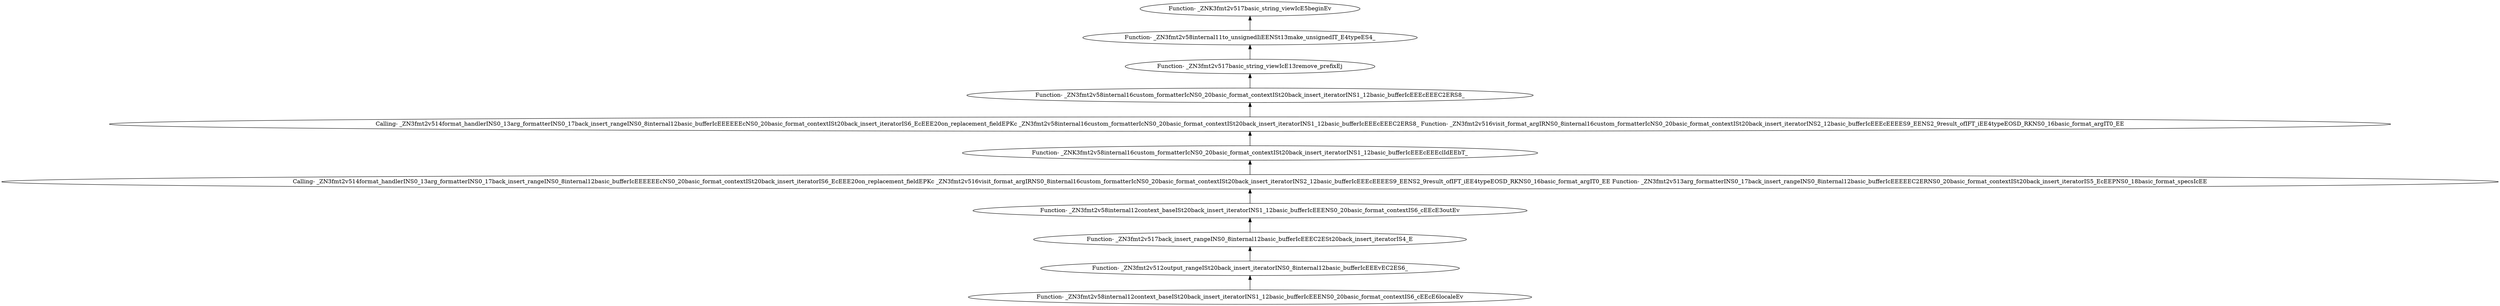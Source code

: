 digraph {
	"Function- _ZN3fmt2v58internal12context_baseISt20back_insert_iteratorINS1_12basic_bufferIcEEENS0_20basic_format_contextIS6_cEEcE6localeEv"
	"Function- _ZN3fmt2v512output_rangeISt20back_insert_iteratorINS0_8internal12basic_bufferIcEEEvEC2ES6_"
	"Function- _ZN3fmt2v512output_rangeISt20back_insert_iteratorINS0_8internal12basic_bufferIcEEEvEC2ES6_" -> "Function- _ZN3fmt2v58internal12context_baseISt20back_insert_iteratorINS1_12basic_bufferIcEEENS0_20basic_format_contextIS6_cEEcE6localeEv" [dir=back]
	"Function- _ZN3fmt2v517back_insert_rangeINS0_8internal12basic_bufferIcEEEC2ESt20back_insert_iteratorIS4_E"
	"Function- _ZN3fmt2v517back_insert_rangeINS0_8internal12basic_bufferIcEEEC2ESt20back_insert_iteratorIS4_E" -> "Function- _ZN3fmt2v512output_rangeISt20back_insert_iteratorINS0_8internal12basic_bufferIcEEEvEC2ES6_" [dir=back]
	"Function- _ZN3fmt2v58internal12context_baseISt20back_insert_iteratorINS1_12basic_bufferIcEEENS0_20basic_format_contextIS6_cEEcE3outEv"
	"Function- _ZN3fmt2v58internal12context_baseISt20back_insert_iteratorINS1_12basic_bufferIcEEENS0_20basic_format_contextIS6_cEEcE3outEv" -> "Function- _ZN3fmt2v517back_insert_rangeINS0_8internal12basic_bufferIcEEEC2ESt20back_insert_iteratorIS4_E" [dir=back]
	"Calling- _ZN3fmt2v514format_handlerINS0_13arg_formatterINS0_17back_insert_rangeINS0_8internal12basic_bufferIcEEEEEEcNS0_20basic_format_contextISt20back_insert_iteratorIS6_EcEEE20on_replacement_fieldEPKc _ZN3fmt2v516visit_format_argIRNS0_8internal16custom_formatterIcNS0_20basic_format_contextISt20back_insert_iteratorINS2_12basic_bufferIcEEEcEEEES9_EENS2_9result_ofIFT_iEE4typeEOSD_RKNS0_16basic_format_argIT0_EE Function- _ZN3fmt2v513arg_formatterINS0_17back_insert_rangeINS0_8internal12basic_bufferIcEEEEEC2ERNS0_20basic_format_contextISt20back_insert_iteratorIS5_EcEEPNS0_18basic_format_specsIcEE"
	"Calling- _ZN3fmt2v514format_handlerINS0_13arg_formatterINS0_17back_insert_rangeINS0_8internal12basic_bufferIcEEEEEEcNS0_20basic_format_contextISt20back_insert_iteratorIS6_EcEEE20on_replacement_fieldEPKc _ZN3fmt2v516visit_format_argIRNS0_8internal16custom_formatterIcNS0_20basic_format_contextISt20back_insert_iteratorINS2_12basic_bufferIcEEEcEEEES9_EENS2_9result_ofIFT_iEE4typeEOSD_RKNS0_16basic_format_argIT0_EE Function- _ZN3fmt2v513arg_formatterINS0_17back_insert_rangeINS0_8internal12basic_bufferIcEEEEEC2ERNS0_20basic_format_contextISt20back_insert_iteratorIS5_EcEEPNS0_18basic_format_specsIcEE" -> "Function- _ZN3fmt2v58internal12context_baseISt20back_insert_iteratorINS1_12basic_bufferIcEEENS0_20basic_format_contextIS6_cEEcE3outEv" [dir=back]
	"Function- _ZNK3fmt2v58internal16custom_formatterIcNS0_20basic_format_contextISt20back_insert_iteratorINS1_12basic_bufferIcEEEcEEEclIdEEbT_"
	"Function- _ZNK3fmt2v58internal16custom_formatterIcNS0_20basic_format_contextISt20back_insert_iteratorINS1_12basic_bufferIcEEEcEEEclIdEEbT_" -> "Calling- _ZN3fmt2v514format_handlerINS0_13arg_formatterINS0_17back_insert_rangeINS0_8internal12basic_bufferIcEEEEEEcNS0_20basic_format_contextISt20back_insert_iteratorIS6_EcEEE20on_replacement_fieldEPKc _ZN3fmt2v516visit_format_argIRNS0_8internal16custom_formatterIcNS0_20basic_format_contextISt20back_insert_iteratorINS2_12basic_bufferIcEEEcEEEES9_EENS2_9result_ofIFT_iEE4typeEOSD_RKNS0_16basic_format_argIT0_EE Function- _ZN3fmt2v513arg_formatterINS0_17back_insert_rangeINS0_8internal12basic_bufferIcEEEEEC2ERNS0_20basic_format_contextISt20back_insert_iteratorIS5_EcEEPNS0_18basic_format_specsIcEE" [dir=back]
	"Calling- _ZN3fmt2v514format_handlerINS0_13arg_formatterINS0_17back_insert_rangeINS0_8internal12basic_bufferIcEEEEEEcNS0_20basic_format_contextISt20back_insert_iteratorIS6_EcEEE20on_replacement_fieldEPKc _ZN3fmt2v58internal16custom_formatterIcNS0_20basic_format_contextISt20back_insert_iteratorINS1_12basic_bufferIcEEEcEEEC2ERS8_ Function- _ZN3fmt2v516visit_format_argIRNS0_8internal16custom_formatterIcNS0_20basic_format_contextISt20back_insert_iteratorINS2_12basic_bufferIcEEEcEEEES9_EENS2_9result_ofIFT_iEE4typeEOSD_RKNS0_16basic_format_argIT0_EE"
	"Calling- _ZN3fmt2v514format_handlerINS0_13arg_formatterINS0_17back_insert_rangeINS0_8internal12basic_bufferIcEEEEEEcNS0_20basic_format_contextISt20back_insert_iteratorIS6_EcEEE20on_replacement_fieldEPKc _ZN3fmt2v58internal16custom_formatterIcNS0_20basic_format_contextISt20back_insert_iteratorINS1_12basic_bufferIcEEEcEEEC2ERS8_ Function- _ZN3fmt2v516visit_format_argIRNS0_8internal16custom_formatterIcNS0_20basic_format_contextISt20back_insert_iteratorINS2_12basic_bufferIcEEEcEEEES9_EENS2_9result_ofIFT_iEE4typeEOSD_RKNS0_16basic_format_argIT0_EE" -> "Function- _ZNK3fmt2v58internal16custom_formatterIcNS0_20basic_format_contextISt20back_insert_iteratorINS1_12basic_bufferIcEEEcEEEclIdEEbT_" [dir=back]
	"Function- _ZN3fmt2v58internal16custom_formatterIcNS0_20basic_format_contextISt20back_insert_iteratorINS1_12basic_bufferIcEEEcEEEC2ERS8_"
	"Function- _ZN3fmt2v58internal16custom_formatterIcNS0_20basic_format_contextISt20back_insert_iteratorINS1_12basic_bufferIcEEEcEEEC2ERS8_" -> "Calling- _ZN3fmt2v514format_handlerINS0_13arg_formatterINS0_17back_insert_rangeINS0_8internal12basic_bufferIcEEEEEEcNS0_20basic_format_contextISt20back_insert_iteratorIS6_EcEEE20on_replacement_fieldEPKc _ZN3fmt2v58internal16custom_formatterIcNS0_20basic_format_contextISt20back_insert_iteratorINS1_12basic_bufferIcEEEcEEEC2ERS8_ Function- _ZN3fmt2v516visit_format_argIRNS0_8internal16custom_formatterIcNS0_20basic_format_contextISt20back_insert_iteratorINS2_12basic_bufferIcEEEcEEEES9_EENS2_9result_ofIFT_iEE4typeEOSD_RKNS0_16basic_format_argIT0_EE" [dir=back]
	"Function- _ZN3fmt2v517basic_string_viewIcE13remove_prefixEj"
	"Function- _ZN3fmt2v517basic_string_viewIcE13remove_prefixEj" -> "Function- _ZN3fmt2v58internal16custom_formatterIcNS0_20basic_format_contextISt20back_insert_iteratorINS1_12basic_bufferIcEEEcEEEC2ERS8_" [dir=back]
	"Function- _ZN3fmt2v58internal11to_unsignedIiEENSt13make_unsignedIT_E4typeES4_"
	"Function- _ZN3fmt2v58internal11to_unsignedIiEENSt13make_unsignedIT_E4typeES4_" -> "Function- _ZN3fmt2v517basic_string_viewIcE13remove_prefixEj" [dir=back]
	"Function- _ZNK3fmt2v517basic_string_viewIcE5beginEv"
	"Function- _ZNK3fmt2v517basic_string_viewIcE5beginEv" -> "Function- _ZN3fmt2v58internal11to_unsignedIiEENSt13make_unsignedIT_E4typeES4_" [dir=back]
}
